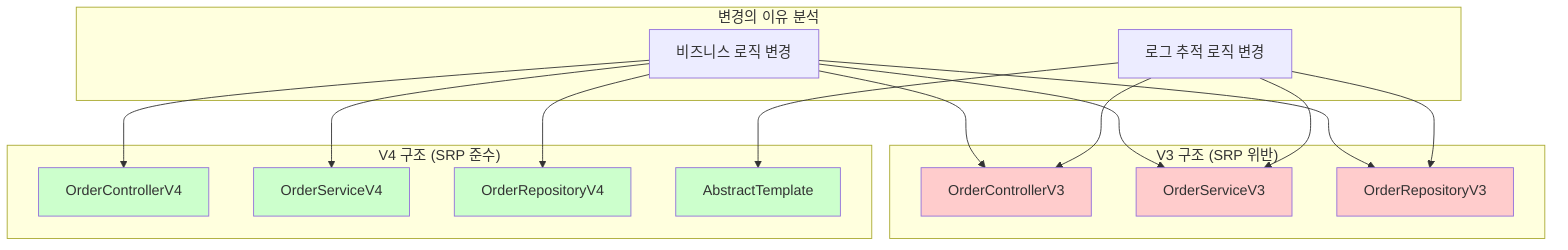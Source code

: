 graph TD
    subgraph "변경의 이유 분석"
        A["비즈니스 로직 변경"]
        B["로그 추적 로직 변경"]
    end
    
    subgraph "V3 구조 (SRP 위반)"
        C["OrderControllerV3"]
        D["OrderServiceV3"]
        E["OrderRepositoryV3"]
    end
    
    subgraph "V4 구조 (SRP 준수)"
        F["OrderControllerV4"]
        G["OrderServiceV4"]
        H["OrderRepositoryV4"]
        I["AbstractTemplate"]
    end
    
    A --> C
    A --> D
    A --> E
    B --> C
    B --> D
    B --> E
    
    A --> F
    A --> G
    A --> H
    B --> I
    
    style C fill:#ffcccc
    style D fill:#ffcccc
    style E fill:#ffcccc
    style F fill:#ccffcc
    style G fill:#ccffcc
    style H fill:#ccffcc
    style I fill:#ccffcc